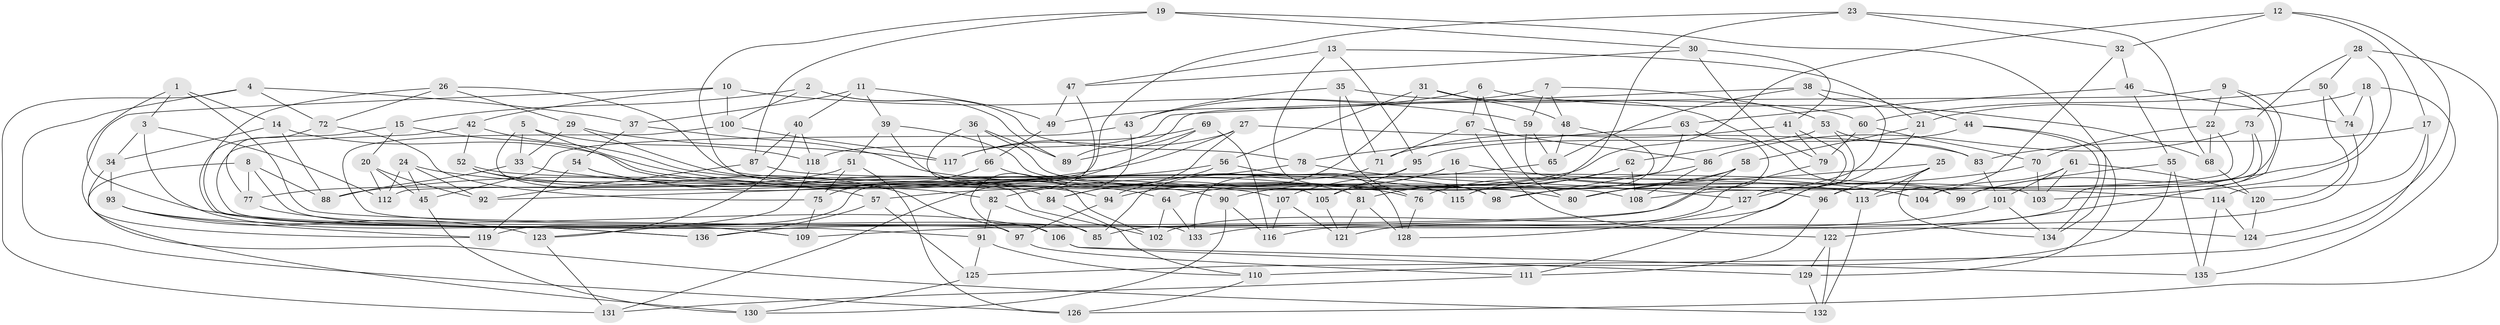 // Generated by graph-tools (version 1.1) at 2025/38/03/09/25 02:38:06]
// undirected, 136 vertices, 272 edges
graph export_dot {
graph [start="1"]
  node [color=gray90,style=filled];
  1;
  2;
  3;
  4;
  5;
  6;
  7;
  8;
  9;
  10;
  11;
  12;
  13;
  14;
  15;
  16;
  17;
  18;
  19;
  20;
  21;
  22;
  23;
  24;
  25;
  26;
  27;
  28;
  29;
  30;
  31;
  32;
  33;
  34;
  35;
  36;
  37;
  38;
  39;
  40;
  41;
  42;
  43;
  44;
  45;
  46;
  47;
  48;
  49;
  50;
  51;
  52;
  53;
  54;
  55;
  56;
  57;
  58;
  59;
  60;
  61;
  62;
  63;
  64;
  65;
  66;
  67;
  68;
  69;
  70;
  71;
  72;
  73;
  74;
  75;
  76;
  77;
  78;
  79;
  80;
  81;
  82;
  83;
  84;
  85;
  86;
  87;
  88;
  89;
  90;
  91;
  92;
  93;
  94;
  95;
  96;
  97;
  98;
  99;
  100;
  101;
  102;
  103;
  104;
  105;
  106;
  107;
  108;
  109;
  110;
  111;
  112;
  113;
  114;
  115;
  116;
  117;
  118;
  119;
  120;
  121;
  122;
  123;
  124;
  125;
  126;
  127;
  128;
  129;
  130;
  131;
  132;
  133;
  134;
  135;
  136;
  1 -- 14;
  1 -- 3;
  1 -- 124;
  1 -- 109;
  2 -- 15;
  2 -- 89;
  2 -- 100;
  2 -- 78;
  3 -- 34;
  3 -- 136;
  3 -- 112;
  4 -- 126;
  4 -- 131;
  4 -- 72;
  4 -- 37;
  5 -- 33;
  5 -- 118;
  5 -- 107;
  5 -- 102;
  6 -- 67;
  6 -- 68;
  6 -- 49;
  6 -- 80;
  7 -- 59;
  7 -- 53;
  7 -- 43;
  7 -- 48;
  8 -- 77;
  8 -- 130;
  8 -- 85;
  8 -- 88;
  9 -- 122;
  9 -- 104;
  9 -- 22;
  9 -- 89;
  10 -- 119;
  10 -- 42;
  10 -- 100;
  10 -- 59;
  11 -- 37;
  11 -- 39;
  11 -- 40;
  11 -- 49;
  12 -- 57;
  12 -- 17;
  12 -- 124;
  12 -- 32;
  13 -- 76;
  13 -- 95;
  13 -- 21;
  13 -- 47;
  14 -- 34;
  14 -- 98;
  14 -- 88;
  15 -- 81;
  15 -- 20;
  15 -- 109;
  16 -- 90;
  16 -- 104;
  16 -- 64;
  16 -- 115;
  17 -- 83;
  17 -- 114;
  17 -- 125;
  18 -- 21;
  18 -- 99;
  18 -- 135;
  18 -- 74;
  19 -- 87;
  19 -- 134;
  19 -- 30;
  19 -- 105;
  20 -- 92;
  20 -- 45;
  20 -- 112;
  21 -- 58;
  21 -- 102;
  22 -- 108;
  22 -- 68;
  22 -- 70;
  23 -- 105;
  23 -- 112;
  23 -- 68;
  23 -- 32;
  24 -- 57;
  24 -- 112;
  24 -- 92;
  24 -- 45;
  25 -- 113;
  25 -- 80;
  25 -- 96;
  25 -- 134;
  26 -- 29;
  26 -- 96;
  26 -- 91;
  26 -- 72;
  27 -- 88;
  27 -- 83;
  27 -- 117;
  27 -- 84;
  28 -- 73;
  28 -- 50;
  28 -- 126;
  28 -- 103;
  29 -- 80;
  29 -- 33;
  29 -- 117;
  30 -- 79;
  30 -- 41;
  30 -- 47;
  31 -- 99;
  31 -- 48;
  31 -- 94;
  31 -- 56;
  32 -- 113;
  32 -- 46;
  33 -- 88;
  33 -- 64;
  34 -- 93;
  34 -- 132;
  35 -- 98;
  35 -- 71;
  35 -- 60;
  35 -- 43;
  36 -- 102;
  36 -- 66;
  36 -- 103;
  36 -- 89;
  37 -- 108;
  37 -- 54;
  38 -- 65;
  38 -- 44;
  38 -- 118;
  38 -- 127;
  39 -- 51;
  39 -- 90;
  39 -- 104;
  40 -- 123;
  40 -- 118;
  40 -- 87;
  41 -- 127;
  41 -- 79;
  41 -- 71;
  42 -- 52;
  42 -- 115;
  42 -- 97;
  43 -- 45;
  43 -- 106;
  44 -- 129;
  44 -- 134;
  44 -- 95;
  45 -- 130;
  46 -- 74;
  46 -- 63;
  46 -- 55;
  47 -- 49;
  47 -- 119;
  48 -- 65;
  48 -- 115;
  49 -- 66;
  50 -- 74;
  50 -- 120;
  50 -- 60;
  51 -- 126;
  51 -- 75;
  51 -- 77;
  52 -- 97;
  52 -- 99;
  52 -- 82;
  53 -- 83;
  53 -- 111;
  53 -- 62;
  54 -- 119;
  54 -- 84;
  54 -- 94;
  55 -- 99;
  55 -- 110;
  55 -- 135;
  56 -- 92;
  56 -- 84;
  56 -- 128;
  57 -- 136;
  57 -- 125;
  58 -- 109;
  58 -- 80;
  58 -- 76;
  59 -- 65;
  59 -- 114;
  60 -- 70;
  60 -- 79;
  61 -- 104;
  61 -- 103;
  61 -- 101;
  61 -- 120;
  62 -- 81;
  62 -- 94;
  62 -- 108;
  63 -- 78;
  63 -- 98;
  63 -- 136;
  64 -- 102;
  64 -- 133;
  65 -- 107;
  66 -- 76;
  66 -- 75;
  67 -- 122;
  67 -- 71;
  67 -- 86;
  68 -- 120;
  69 -- 131;
  69 -- 116;
  69 -- 117;
  69 -- 89;
  70 -- 98;
  70 -- 103;
  71 -- 85;
  72 -- 77;
  72 -- 75;
  73 -- 96;
  73 -- 85;
  73 -- 86;
  74 -- 116;
  75 -- 109;
  76 -- 128;
  77 -- 106;
  78 -- 82;
  78 -- 127;
  79 -- 121;
  81 -- 121;
  81 -- 128;
  82 -- 85;
  82 -- 91;
  83 -- 101;
  84 -- 110;
  86 -- 108;
  86 -- 115;
  87 -- 113;
  87 -- 92;
  90 -- 116;
  90 -- 130;
  91 -- 110;
  91 -- 125;
  93 -- 123;
  93 -- 136;
  93 -- 119;
  94 -- 97;
  95 -- 133;
  95 -- 105;
  96 -- 111;
  97 -- 111;
  100 -- 117;
  100 -- 133;
  101 -- 134;
  101 -- 133;
  105 -- 121;
  106 -- 135;
  106 -- 129;
  107 -- 121;
  107 -- 116;
  110 -- 126;
  111 -- 131;
  113 -- 132;
  114 -- 124;
  114 -- 135;
  118 -- 123;
  120 -- 124;
  122 -- 132;
  122 -- 129;
  123 -- 131;
  125 -- 130;
  127 -- 128;
  129 -- 132;
}
